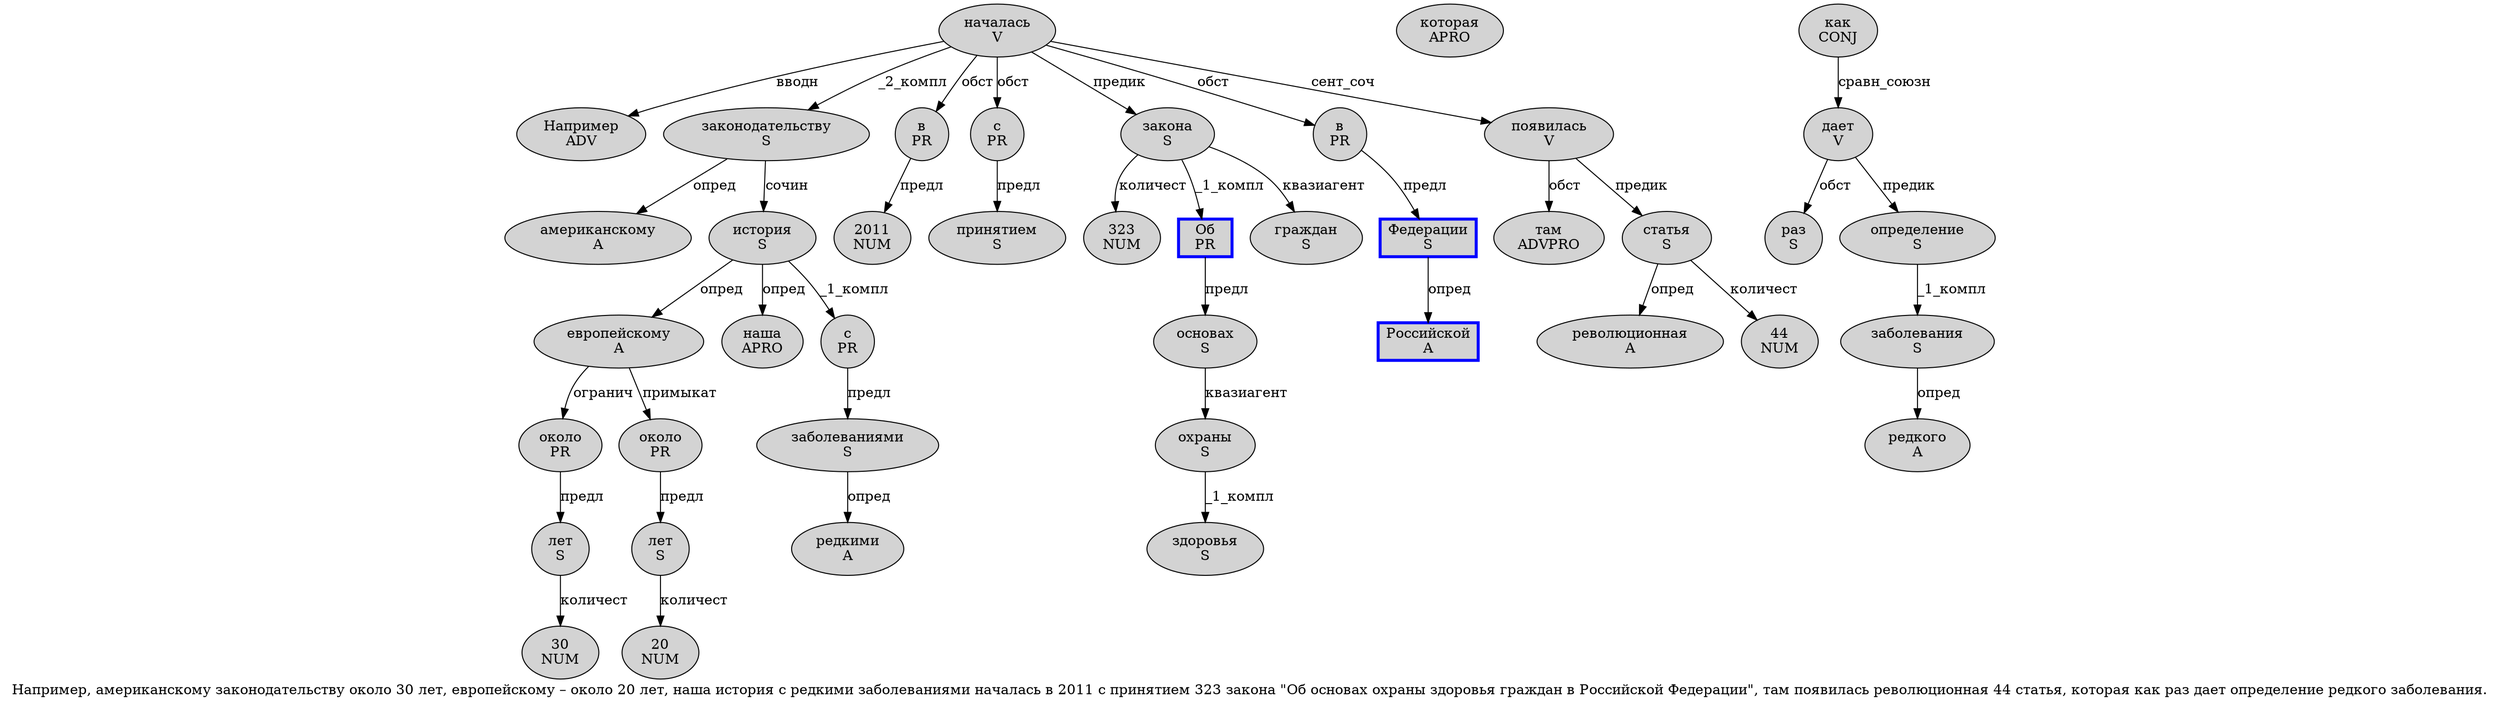 digraph SENTENCE_489 {
	graph [label="Например, американскому законодательству около 30 лет, европейскому – около 20 лет, наша история с редкими заболеваниями началась в 2011 с принятием 323 закона \"Об основах охраны здоровья граждан в Российской Федерации\", там появилась революционная 44 статья, которая как раз дает определение редкого заболевания."]
	node [style=filled]
		0 [label="Например
ADV" color="" fillcolor=lightgray penwidth=1 shape=ellipse]
		2 [label="американскому
A" color="" fillcolor=lightgray penwidth=1 shape=ellipse]
		3 [label="законодательству
S" color="" fillcolor=lightgray penwidth=1 shape=ellipse]
		4 [label="около
PR" color="" fillcolor=lightgray penwidth=1 shape=ellipse]
		5 [label="30
NUM" color="" fillcolor=lightgray penwidth=1 shape=ellipse]
		6 [label="лет
S" color="" fillcolor=lightgray penwidth=1 shape=ellipse]
		8 [label="европейскому
A" color="" fillcolor=lightgray penwidth=1 shape=ellipse]
		10 [label="около
PR" color="" fillcolor=lightgray penwidth=1 shape=ellipse]
		11 [label="20
NUM" color="" fillcolor=lightgray penwidth=1 shape=ellipse]
		12 [label="лет
S" color="" fillcolor=lightgray penwidth=1 shape=ellipse]
		14 [label="наша
APRO" color="" fillcolor=lightgray penwidth=1 shape=ellipse]
		15 [label="история
S" color="" fillcolor=lightgray penwidth=1 shape=ellipse]
		16 [label="с
PR" color="" fillcolor=lightgray penwidth=1 shape=ellipse]
		17 [label="редкими
A" color="" fillcolor=lightgray penwidth=1 shape=ellipse]
		18 [label="заболеваниями
S" color="" fillcolor=lightgray penwidth=1 shape=ellipse]
		19 [label="началась
V" color="" fillcolor=lightgray penwidth=1 shape=ellipse]
		20 [label="в
PR" color="" fillcolor=lightgray penwidth=1 shape=ellipse]
		21 [label="2011
NUM" color="" fillcolor=lightgray penwidth=1 shape=ellipse]
		22 [label="с
PR" color="" fillcolor=lightgray penwidth=1 shape=ellipse]
		23 [label="принятием
S" color="" fillcolor=lightgray penwidth=1 shape=ellipse]
		24 [label="323
NUM" color="" fillcolor=lightgray penwidth=1 shape=ellipse]
		25 [label="закона
S" color="" fillcolor=lightgray penwidth=1 shape=ellipse]
		27 [label="Об
PR" color=blue fillcolor=lightgray penwidth=3 shape=box]
		28 [label="основах
S" color="" fillcolor=lightgray penwidth=1 shape=ellipse]
		29 [label="охраны
S" color="" fillcolor=lightgray penwidth=1 shape=ellipse]
		30 [label="здоровья
S" color="" fillcolor=lightgray penwidth=1 shape=ellipse]
		31 [label="граждан
S" color="" fillcolor=lightgray penwidth=1 shape=ellipse]
		32 [label="в
PR" color="" fillcolor=lightgray penwidth=1 shape=ellipse]
		33 [label="Российской
A" color=blue fillcolor=lightgray penwidth=3 shape=box]
		34 [label="Федерации
S" color=blue fillcolor=lightgray penwidth=3 shape=box]
		37 [label="там
ADVPRO" color="" fillcolor=lightgray penwidth=1 shape=ellipse]
		38 [label="появилась
V" color="" fillcolor=lightgray penwidth=1 shape=ellipse]
		39 [label="революционная
A" color="" fillcolor=lightgray penwidth=1 shape=ellipse]
		40 [label="44
NUM" color="" fillcolor=lightgray penwidth=1 shape=ellipse]
		41 [label="статья
S" color="" fillcolor=lightgray penwidth=1 shape=ellipse]
		43 [label="которая
APRO" color="" fillcolor=lightgray penwidth=1 shape=ellipse]
		44 [label="как
CONJ" color="" fillcolor=lightgray penwidth=1 shape=ellipse]
		45 [label="раз
S" color="" fillcolor=lightgray penwidth=1 shape=ellipse]
		46 [label="дает
V" color="" fillcolor=lightgray penwidth=1 shape=ellipse]
		47 [label="определение
S" color="" fillcolor=lightgray penwidth=1 shape=ellipse]
		48 [label="редкого
A" color="" fillcolor=lightgray penwidth=1 shape=ellipse]
		49 [label="заболевания
S" color="" fillcolor=lightgray penwidth=1 shape=ellipse]
			15 -> 8 [label="опред"]
			15 -> 14 [label="опред"]
			15 -> 16 [label="_1_компл"]
			3 -> 2 [label="опред"]
			3 -> 15 [label="сочин"]
			44 -> 46 [label="сравн_союзн"]
			20 -> 21 [label="предл"]
			19 -> 0 [label="вводн"]
			19 -> 3 [label="_2_компл"]
			19 -> 20 [label="обст"]
			19 -> 22 [label="обст"]
			19 -> 25 [label="предик"]
			19 -> 32 [label="обст"]
			19 -> 38 [label="сент_соч"]
			16 -> 18 [label="предл"]
			4 -> 6 [label="предл"]
			6 -> 5 [label="количест"]
			29 -> 30 [label="_1_компл"]
			25 -> 24 [label="количест"]
			25 -> 27 [label="_1_компл"]
			25 -> 31 [label="квазиагент"]
			18 -> 17 [label="опред"]
			28 -> 29 [label="квазиагент"]
			8 -> 4 [label="огранич"]
			8 -> 10 [label="примыкат"]
			12 -> 11 [label="количест"]
			34 -> 33 [label="опред"]
			38 -> 37 [label="обст"]
			38 -> 41 [label="предик"]
			27 -> 28 [label="предл"]
			22 -> 23 [label="предл"]
			49 -> 48 [label="опред"]
			47 -> 49 [label="_1_компл"]
			46 -> 45 [label="обст"]
			46 -> 47 [label="предик"]
			10 -> 12 [label="предл"]
			41 -> 39 [label="опред"]
			41 -> 40 [label="количест"]
			32 -> 34 [label="предл"]
}